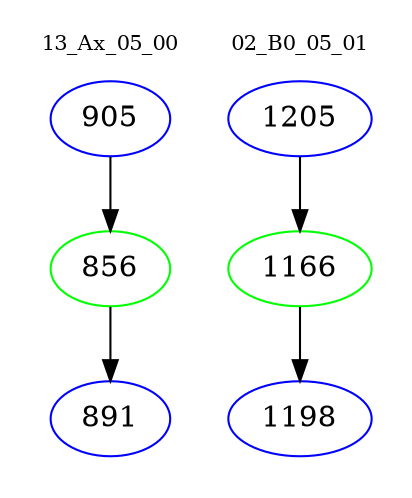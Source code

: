 digraph{
subgraph cluster_0 {
color = white
label = "13_Ax_05_00";
fontsize=10;
T0_905 [label="905", color="blue"]
T0_905 -> T0_856 [color="black"]
T0_856 [label="856", color="green"]
T0_856 -> T0_891 [color="black"]
T0_891 [label="891", color="blue"]
}
subgraph cluster_1 {
color = white
label = "02_B0_05_01";
fontsize=10;
T1_1205 [label="1205", color="blue"]
T1_1205 -> T1_1166 [color="black"]
T1_1166 [label="1166", color="green"]
T1_1166 -> T1_1198 [color="black"]
T1_1198 [label="1198", color="blue"]
}
}
